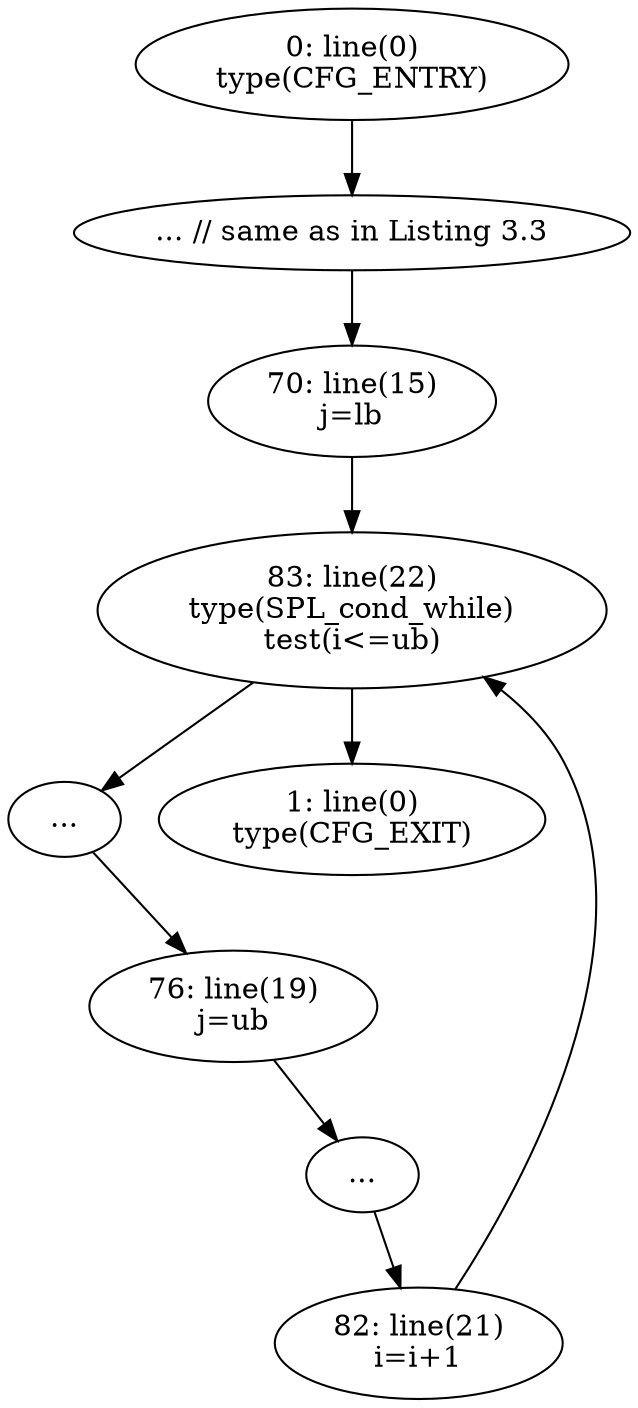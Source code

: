 digraph { 
0 [label="0: line(0)\ntype(CFG_ENTRY)\n"]
6 [label="... // same as in Listing 3.3"]
0 -> 6
70 [label="70: line(15)\nj=lb\n"]
6 -> 70
83 [label="83: line(22)\ntype(SPL_cond_while)\ntest(i<=ub)"]
70 -> 83
1000 [label="..."]
83 -> 1000
76 [label="76: line(19)\nj=ub\n"]
1000->76
1001 [label="..."]
76 -> 1001
82 [label="82: line(21)\ni=i+1\n"]
1001->82
82 -> 83
1 [label="1: line(0)\ntype(CFG_EXIT)\n"]
83 -> 1
}
